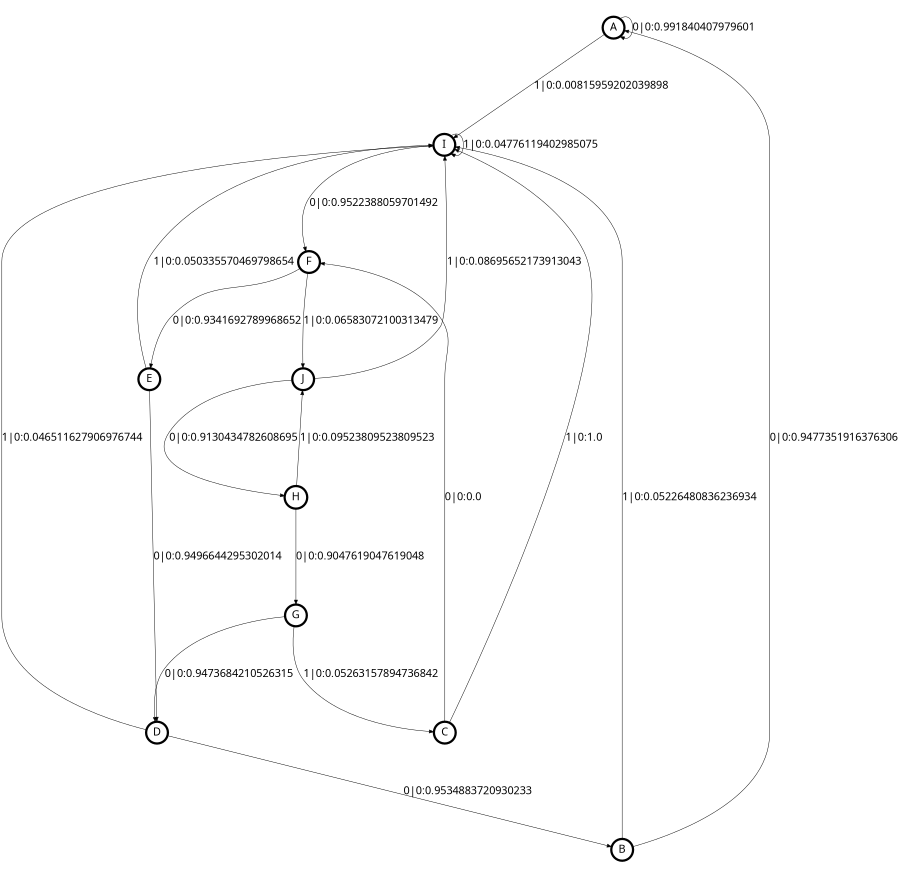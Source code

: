 digraph  {
size = "6,8.5";
ratio = "fill";
node
[shape = circle];
node [fontsize = 24];
node [penwidth = 5];
edge [fontsize = 24];
node [fontname = "CMU Serif Roman"];
graph [fontname = "CMU Serif Roman"];
edge [fontname = "CMU Serif Roman"];
A -> A [label = "0|0:0.991840407979601\l"];
A -> I [label = "1|0:0.00815959202039898\l"];
B -> A [label = "0|0:0.9477351916376306\l"];
B -> I [label = "1|0:0.05226480836236934\l"];
C -> F [label = "0|0:0.0\l"];
C -> I [label = "1|0:1.0\l"];
D -> B [label = "0|0:0.9534883720930233\l"];
D -> I [label = "1|0:0.046511627906976744\l"];
E -> D [label = "0|0:0.9496644295302014\l"];
E -> I [label = "1|0:0.050335570469798654\l"];
F -> E [label = "0|0:0.9341692789968652\l"];
F -> J [label = "1|0:0.06583072100313479\l"];
G -> C [label = "1|0:0.05263157894736842\l"];
G -> D [label = "0|0:0.9473684210526315\l"];
H -> G [label = "0|0:0.9047619047619048\l"];
H -> J [label = "1|0:0.09523809523809523\l"];
I -> F [label = "0|0:0.9522388059701492\l"];
I -> I [label = "1|0:0.04776119402985075\l"];
J -> H [label = "0|0:0.9130434782608695\l"];
J -> I [label = "1|0:0.08695652173913043\l"];
}